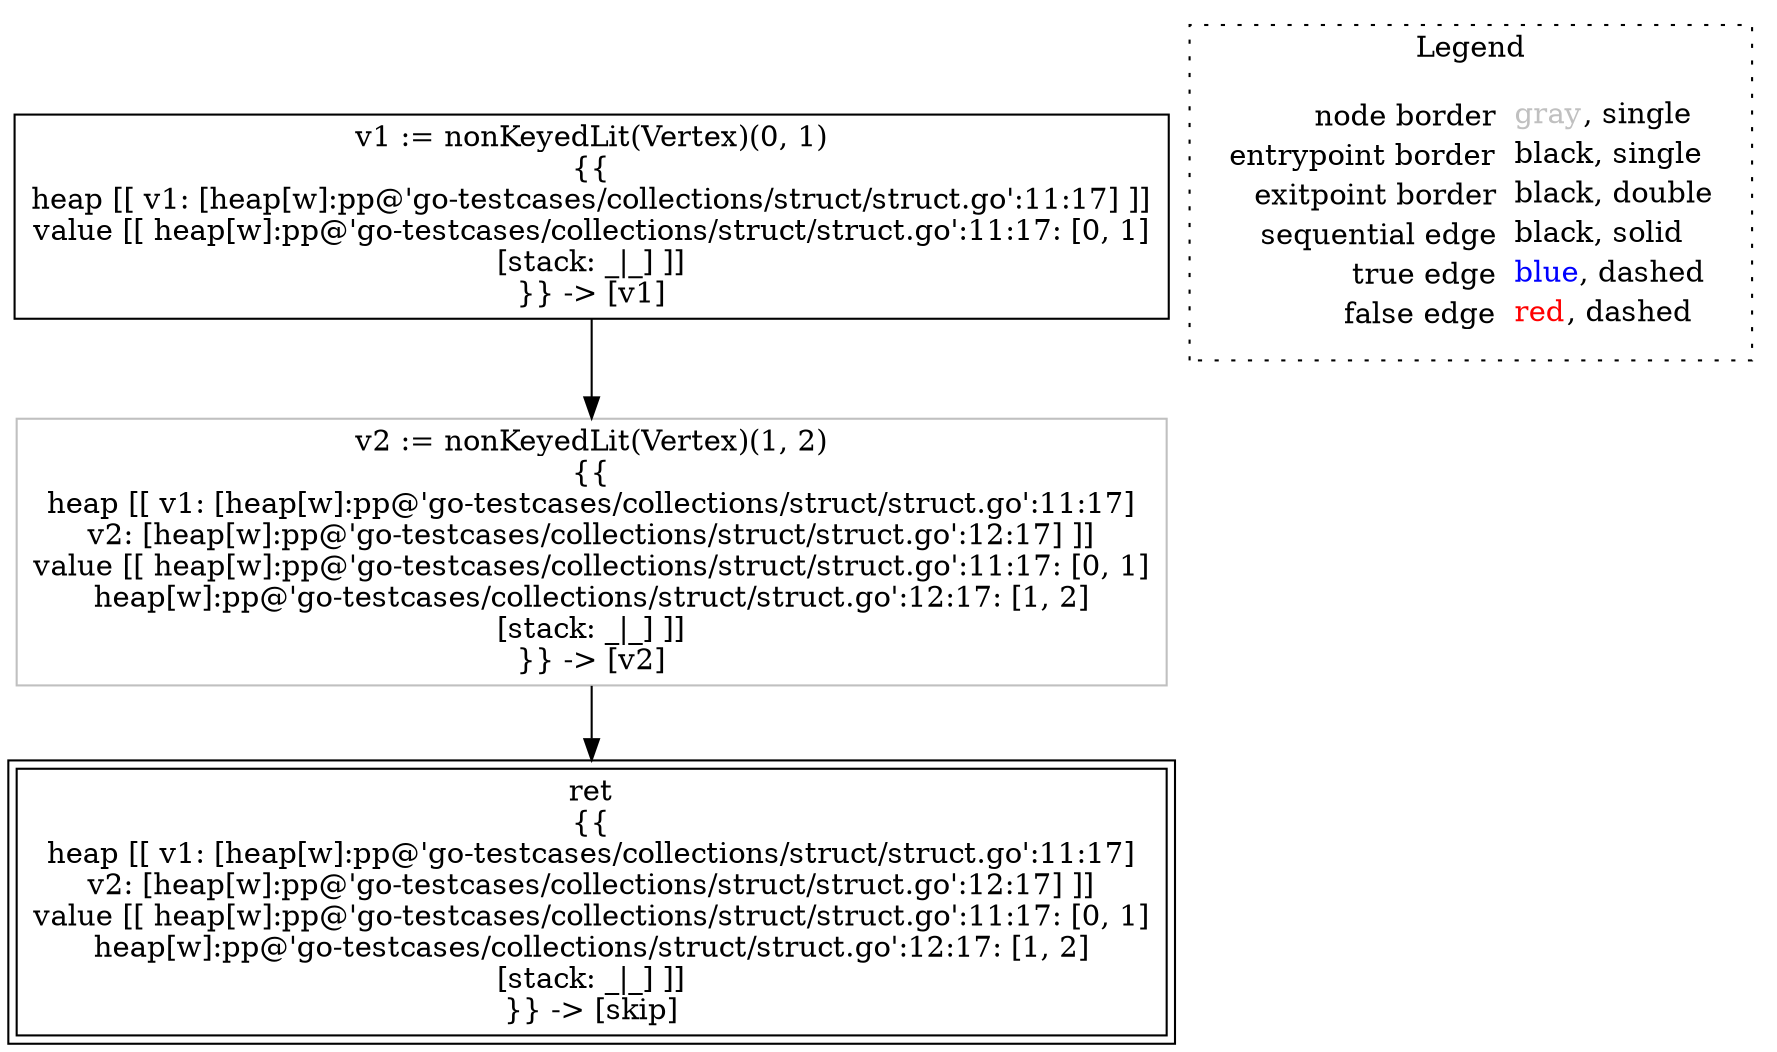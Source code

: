 digraph {
	"node0" [shape="rect",color="black",label=<v1 := nonKeyedLit(Vertex)(0, 1)<BR/>{{<BR/>heap [[ v1: [heap[w]:pp@'go-testcases/collections/struct/struct.go':11:17] ]]<BR/>value [[ heap[w]:pp@'go-testcases/collections/struct/struct.go':11:17: [0, 1]<BR/>[stack: _|_] ]]<BR/>}} -&gt; [v1]>];
	"node1" [shape="rect",color="black",peripheries="2",label=<ret<BR/>{{<BR/>heap [[ v1: [heap[w]:pp@'go-testcases/collections/struct/struct.go':11:17]<BR/>v2: [heap[w]:pp@'go-testcases/collections/struct/struct.go':12:17] ]]<BR/>value [[ heap[w]:pp@'go-testcases/collections/struct/struct.go':11:17: [0, 1]<BR/>heap[w]:pp@'go-testcases/collections/struct/struct.go':12:17: [1, 2]<BR/>[stack: _|_] ]]<BR/>}} -&gt; [skip]>];
	"node2" [shape="rect",color="gray",label=<v2 := nonKeyedLit(Vertex)(1, 2)<BR/>{{<BR/>heap [[ v1: [heap[w]:pp@'go-testcases/collections/struct/struct.go':11:17]<BR/>v2: [heap[w]:pp@'go-testcases/collections/struct/struct.go':12:17] ]]<BR/>value [[ heap[w]:pp@'go-testcases/collections/struct/struct.go':11:17: [0, 1]<BR/>heap[w]:pp@'go-testcases/collections/struct/struct.go':12:17: [1, 2]<BR/>[stack: _|_] ]]<BR/>}} -&gt; [v2]>];
	"node2" -> "node1" [color="black"];
	"node0" -> "node2" [color="black"];
subgraph cluster_legend {
	label="Legend";
	style=dotted;
	node [shape=plaintext];
	"legend" [label=<<table border="0" cellpadding="2" cellspacing="0" cellborder="0"><tr><td align="right">node border&nbsp;</td><td align="left"><font color="gray">gray</font>, single</td></tr><tr><td align="right">entrypoint border&nbsp;</td><td align="left"><font color="black">black</font>, single</td></tr><tr><td align="right">exitpoint border&nbsp;</td><td align="left"><font color="black">black</font>, double</td></tr><tr><td align="right">sequential edge&nbsp;</td><td align="left"><font color="black">black</font>, solid</td></tr><tr><td align="right">true edge&nbsp;</td><td align="left"><font color="blue">blue</font>, dashed</td></tr><tr><td align="right">false edge&nbsp;</td><td align="left"><font color="red">red</font>, dashed</td></tr></table>>];
}

}
